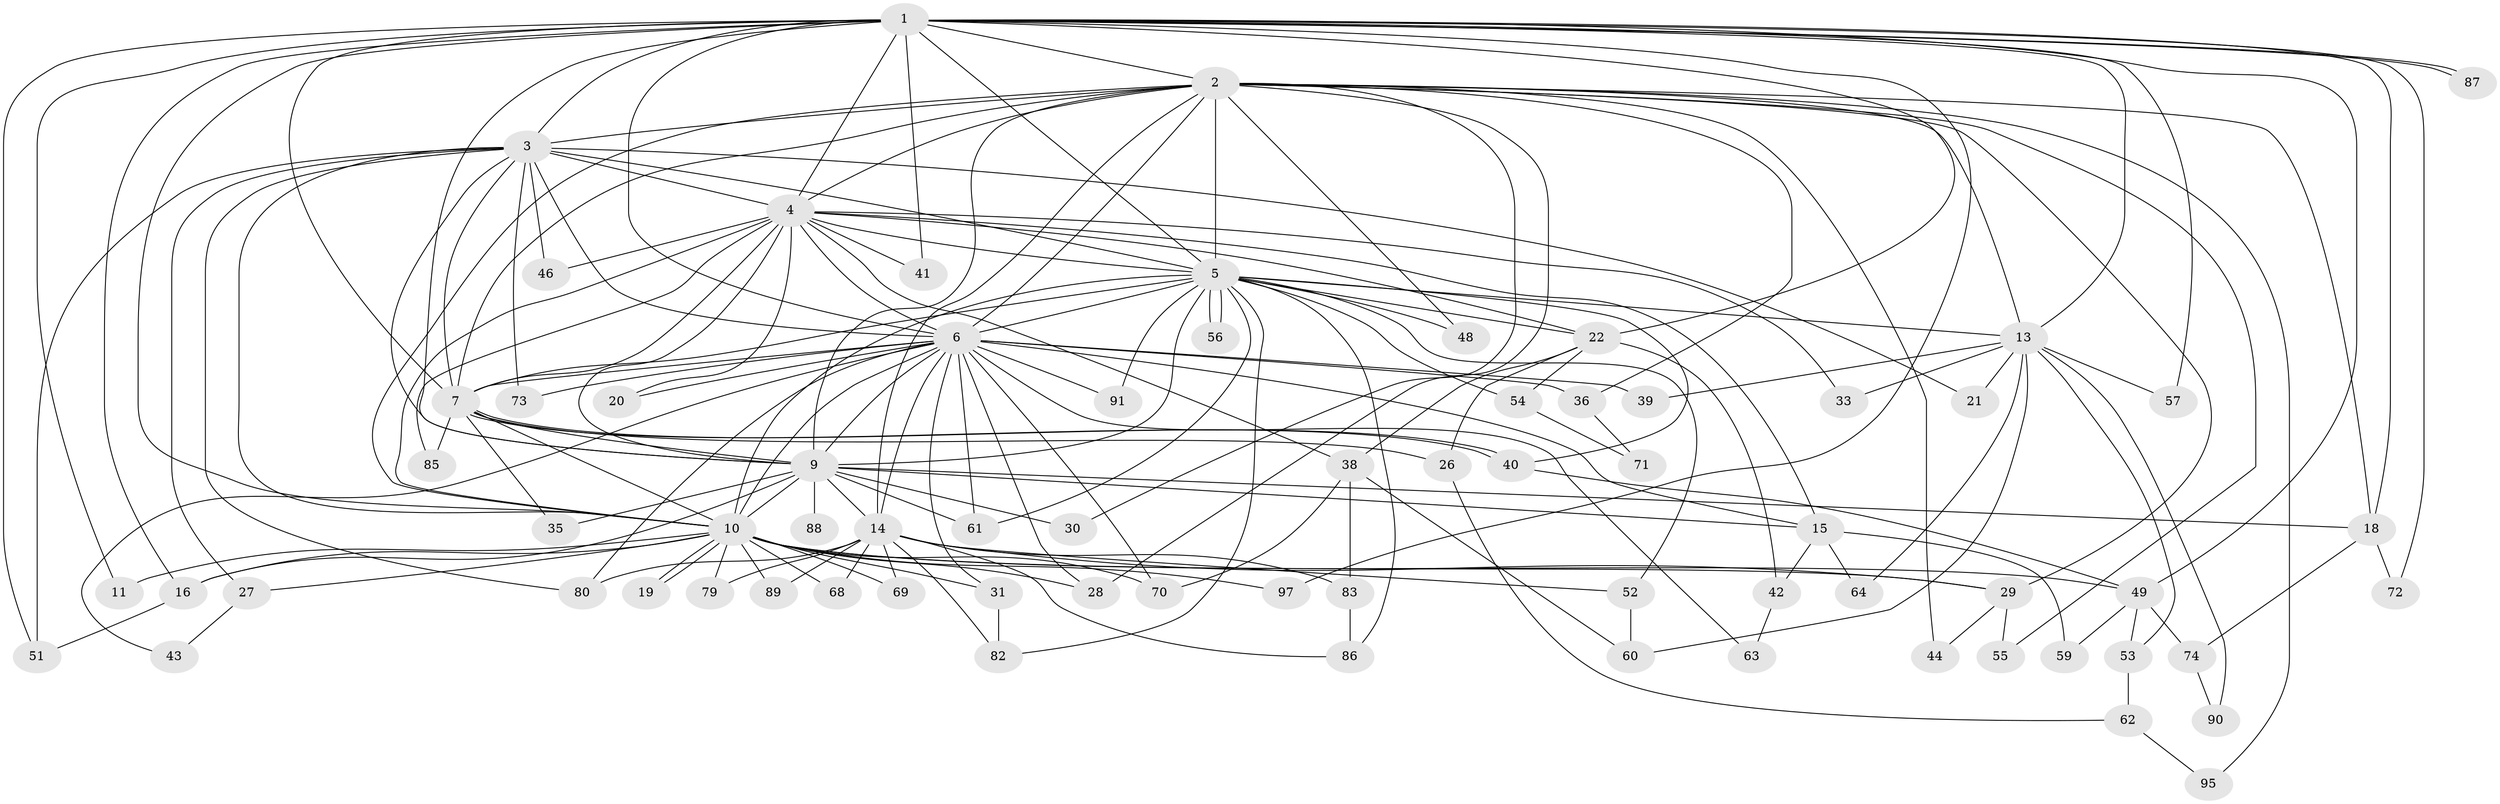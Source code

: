 // original degree distribution, {23: 0.01020408163265306, 21: 0.01020408163265306, 17: 0.01020408163265306, 13: 0.01020408163265306, 22: 0.01020408163265306, 25: 0.01020408163265306, 15: 0.01020408163265306, 16: 0.01020408163265306, 18: 0.01020408163265306, 26: 0.01020408163265306, 2: 0.5, 9: 0.01020408163265306, 12: 0.01020408163265306, 5: 0.061224489795918366, 3: 0.2755102040816326, 4: 0.04081632653061224}
// Generated by graph-tools (version 1.1) at 2025/11/02/27/25 16:11:06]
// undirected, 71 vertices, 176 edges
graph export_dot {
graph [start="1"]
  node [color=gray90,style=filled];
  1 [super="+12"];
  2 [super="+67"];
  3 [super="+58"];
  4 [super="+8"];
  5 [super="+75"];
  6 [super="+66"];
  7 [super="+23"];
  9 [super="+34"];
  10 [super="+32"];
  11;
  13 [super="+37"];
  14 [super="+45"];
  15 [super="+47"];
  16 [super="+17"];
  18 [super="+50"];
  19 [super="+25"];
  20;
  21;
  22 [super="+24"];
  26;
  27;
  28 [super="+77"];
  29;
  30;
  31;
  33;
  35;
  36 [super="+98"];
  38 [super="+81"];
  39;
  40 [super="+84"];
  41;
  42;
  43;
  44;
  46;
  48;
  49 [super="+65"];
  51 [super="+76"];
  52;
  53;
  54;
  55;
  56;
  57;
  59;
  60 [super="+78"];
  61;
  62;
  63;
  64;
  68;
  69;
  70 [super="+96"];
  71;
  72;
  73;
  74;
  79;
  80 [super="+93"];
  82 [super="+94"];
  83 [super="+92"];
  85;
  86;
  87;
  88;
  89;
  90;
  91;
  95;
  97;
  1 -- 2;
  1 -- 3;
  1 -- 4 [weight=2];
  1 -- 5;
  1 -- 6 [weight=2];
  1 -- 7;
  1 -- 9;
  1 -- 10;
  1 -- 11;
  1 -- 13;
  1 -- 16;
  1 -- 41;
  1 -- 49;
  1 -- 51;
  1 -- 57;
  1 -- 72;
  1 -- 87;
  1 -- 87;
  1 -- 97;
  1 -- 18;
  1 -- 22;
  2 -- 3;
  2 -- 4 [weight=2];
  2 -- 5 [weight=2];
  2 -- 6;
  2 -- 7;
  2 -- 9;
  2 -- 10;
  2 -- 14;
  2 -- 18;
  2 -- 30;
  2 -- 36;
  2 -- 44;
  2 -- 48;
  2 -- 55;
  2 -- 95;
  2 -- 29;
  2 -- 13;
  2 -- 28;
  3 -- 4 [weight=3];
  3 -- 5;
  3 -- 6;
  3 -- 7;
  3 -- 9 [weight=2];
  3 -- 10;
  3 -- 21;
  3 -- 27;
  3 -- 46;
  3 -- 51;
  3 -- 73;
  3 -- 80;
  4 -- 5 [weight=2];
  4 -- 6 [weight=2];
  4 -- 7 [weight=3];
  4 -- 9 [weight=2];
  4 -- 10 [weight=2];
  4 -- 33;
  4 -- 38 [weight=2];
  4 -- 85;
  4 -- 41;
  4 -- 46;
  4 -- 15;
  4 -- 20;
  4 -- 22;
  5 -- 6;
  5 -- 7;
  5 -- 9;
  5 -- 10;
  5 -- 13;
  5 -- 22;
  5 -- 48;
  5 -- 52;
  5 -- 54;
  5 -- 56;
  5 -- 56;
  5 -- 61;
  5 -- 86;
  5 -- 91;
  5 -- 40;
  5 -- 82;
  6 -- 7;
  6 -- 9;
  6 -- 10;
  6 -- 20;
  6 -- 28;
  6 -- 31;
  6 -- 36 [weight=2];
  6 -- 39;
  6 -- 43;
  6 -- 63;
  6 -- 70;
  6 -- 73;
  6 -- 80;
  6 -- 91;
  6 -- 61;
  6 -- 14;
  6 -- 15;
  7 -- 9;
  7 -- 10 [weight=2];
  7 -- 26;
  7 -- 35;
  7 -- 40;
  7 -- 40;
  7 -- 85;
  9 -- 10;
  9 -- 14;
  9 -- 15;
  9 -- 18;
  9 -- 30;
  9 -- 35;
  9 -- 61;
  9 -- 88 [weight=2];
  9 -- 16;
  10 -- 11;
  10 -- 16;
  10 -- 19 [weight=2];
  10 -- 19;
  10 -- 27;
  10 -- 28;
  10 -- 29;
  10 -- 31;
  10 -- 49;
  10 -- 68;
  10 -- 69;
  10 -- 79;
  10 -- 89;
  10 -- 97;
  10 -- 70;
  13 -- 21;
  13 -- 33;
  13 -- 39;
  13 -- 57;
  13 -- 64;
  13 -- 90;
  13 -- 53;
  13 -- 60;
  14 -- 29;
  14 -- 52;
  14 -- 69;
  14 -- 79;
  14 -- 80;
  14 -- 82;
  14 -- 83;
  14 -- 86;
  14 -- 89;
  14 -- 68;
  15 -- 42;
  15 -- 64;
  15 -- 59;
  16 -- 51;
  18 -- 72;
  18 -- 74;
  22 -- 42;
  22 -- 54;
  22 -- 38;
  22 -- 26;
  26 -- 62;
  27 -- 43;
  29 -- 44;
  29 -- 55;
  31 -- 82;
  36 -- 71;
  38 -- 70;
  38 -- 83;
  38 -- 60;
  40 -- 49;
  42 -- 63;
  49 -- 53;
  49 -- 59;
  49 -- 74;
  52 -- 60;
  53 -- 62;
  54 -- 71;
  62 -- 95;
  74 -- 90;
  83 -- 86;
}

